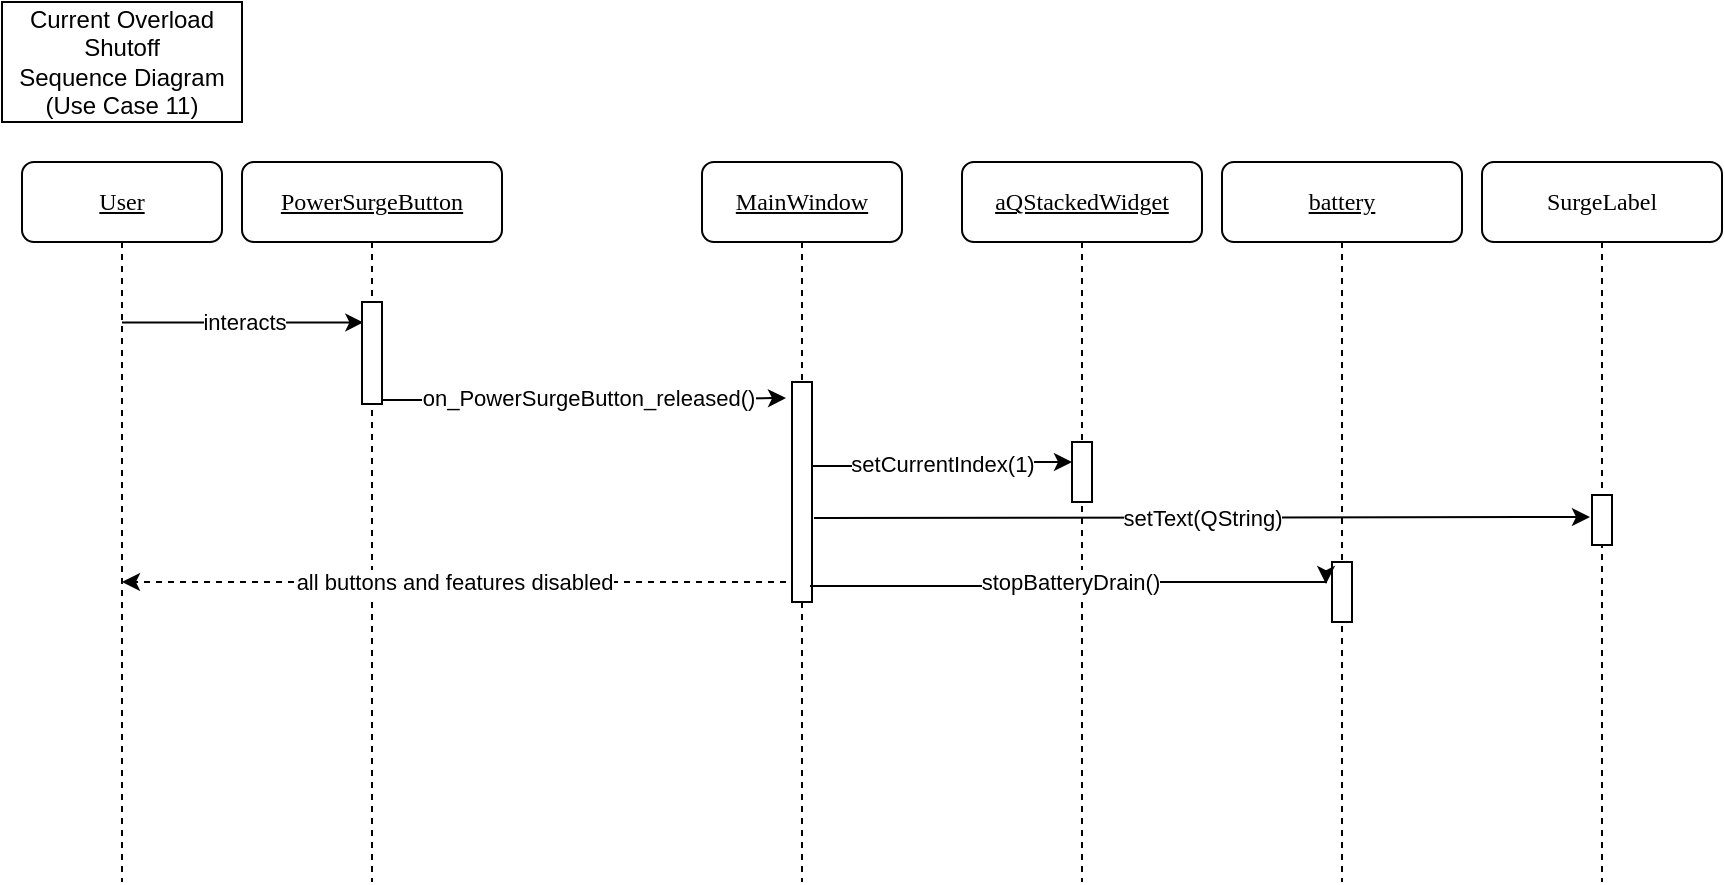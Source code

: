 <mxfile version="15.9.4" type="device"><diagram id="kgpKYQtTHZ0yAKxKKP6v" name="Page-1"><mxGraphModel dx="1422" dy="3580" grid="1" gridSize="10" guides="1" tooltips="1" connect="1" arrows="1" fold="1" page="1" pageScale="1" pageWidth="1000" pageHeight="700" math="0" shadow="0"><root><mxCell id="0"/><mxCell id="1" parent="0"/><mxCell id="MaykCHjrUj8FMXypL9Mm-1" value="&lt;u&gt;battery&lt;/u&gt;" style="shape=umlLifeline;perimeter=lifelinePerimeter;whiteSpace=wrap;html=1;container=1;collapsible=0;recursiveResize=0;outlineConnect=0;rounded=1;shadow=0;comic=0;labelBackgroundColor=none;strokeWidth=1;fontFamily=Verdana;fontSize=12;align=center;" vertex="1" parent="1"><mxGeometry x="670" y="-2620" width="120" height="360" as="geometry"/></mxCell><mxCell id="MaykCHjrUj8FMXypL9Mm-2" value="" style="html=1;points=[];perimeter=orthogonalPerimeter;rounded=0;shadow=0;comic=0;labelBackgroundColor=none;strokeWidth=1;fontFamily=Verdana;fontSize=12;align=center;" vertex="1" parent="MaykCHjrUj8FMXypL9Mm-1"><mxGeometry x="55" y="200" width="10" height="30" as="geometry"/></mxCell><mxCell id="MaykCHjrUj8FMXypL9Mm-4" value="&lt;u&gt;MainWindow&lt;/u&gt;" style="shape=umlLifeline;perimeter=lifelinePerimeter;whiteSpace=wrap;html=1;container=1;collapsible=0;recursiveResize=0;outlineConnect=0;rounded=1;shadow=0;comic=0;labelBackgroundColor=none;strokeWidth=1;fontFamily=Verdana;fontSize=12;align=center;" vertex="1" parent="1"><mxGeometry x="410" y="-2620" width="100" height="360" as="geometry"/></mxCell><mxCell id="MaykCHjrUj8FMXypL9Mm-14" value="setCurrentIndex(1)" style="edgeStyle=orthogonalEdgeStyle;rounded=0;orthogonalLoop=1;jettySize=auto;html=1;exitX=0.967;exitY=0.804;exitDx=0;exitDy=0;exitPerimeter=0;" edge="1" parent="MaykCHjrUj8FMXypL9Mm-4"><mxGeometry relative="1" as="geometry"><mxPoint x="55" y="152.004" as="sourcePoint"/><mxPoint x="185" y="150" as="targetPoint"/><Array as="points"><mxPoint x="120" y="152"/><mxPoint x="120" y="150"/></Array></mxGeometry></mxCell><mxCell id="MaykCHjrUj8FMXypL9Mm-20" value="" style="html=1;points=[];perimeter=orthogonalPerimeter;rounded=0;shadow=0;comic=0;labelBackgroundColor=none;strokeWidth=1;fontFamily=Verdana;fontSize=12;align=center;" vertex="1" parent="MaykCHjrUj8FMXypL9Mm-4"><mxGeometry x="45" y="110" width="10" height="110" as="geometry"/></mxCell><mxCell id="MaykCHjrUj8FMXypL9Mm-5" value="&lt;u&gt;aQStackedWidget&lt;/u&gt;" style="shape=umlLifeline;perimeter=lifelinePerimeter;whiteSpace=wrap;html=1;container=1;collapsible=0;recursiveResize=0;outlineConnect=0;rounded=1;shadow=0;comic=0;labelBackgroundColor=none;strokeWidth=1;fontFamily=Verdana;fontSize=12;align=center;" vertex="1" parent="1"><mxGeometry x="540" y="-2620" width="120" height="360" as="geometry"/></mxCell><mxCell id="MaykCHjrUj8FMXypL9Mm-6" value="" style="html=1;points=[];perimeter=orthogonalPerimeter;rounded=0;shadow=0;comic=0;labelBackgroundColor=none;strokeWidth=1;fontFamily=Verdana;fontSize=12;align=center;" vertex="1" parent="MaykCHjrUj8FMXypL9Mm-5"><mxGeometry x="55" y="140" width="10" height="30" as="geometry"/></mxCell><mxCell id="MaykCHjrUj8FMXypL9Mm-7" value="&lt;u&gt;User&lt;/u&gt;" style="shape=umlLifeline;perimeter=lifelinePerimeter;whiteSpace=wrap;html=1;container=1;collapsible=0;recursiveResize=0;outlineConnect=0;rounded=1;shadow=0;comic=0;labelBackgroundColor=none;strokeWidth=1;fontFamily=Verdana;fontSize=12;align=center;" vertex="1" parent="1"><mxGeometry x="70" y="-2620" width="100" height="360" as="geometry"/></mxCell><mxCell id="MaykCHjrUj8FMXypL9Mm-8" value="&lt;u&gt;PowerSurgeButton&lt;/u&gt;" style="shape=umlLifeline;perimeter=lifelinePerimeter;whiteSpace=wrap;html=1;container=1;collapsible=0;recursiveResize=0;outlineConnect=0;rounded=1;shadow=0;comic=0;labelBackgroundColor=none;strokeWidth=1;fontFamily=Verdana;fontSize=12;align=center;" vertex="1" parent="1"><mxGeometry x="180" y="-2620" width="130" height="360" as="geometry"/></mxCell><mxCell id="MaykCHjrUj8FMXypL9Mm-12" value="" style="html=1;points=[];perimeter=orthogonalPerimeter;rounded=0;shadow=0;comic=0;labelBackgroundColor=none;strokeWidth=1;fontFamily=Verdana;fontSize=12;align=center;" vertex="1" parent="MaykCHjrUj8FMXypL9Mm-8"><mxGeometry x="60.0" y="70" width="10" height="51" as="geometry"/></mxCell><mxCell id="MaykCHjrUj8FMXypL9Mm-13" value="on_PowerSurgeButton_released()" style="edgeStyle=orthogonalEdgeStyle;rounded=0;orthogonalLoop=1;jettySize=auto;html=1;entryX=-0.333;entryY=0.137;entryDx=0;entryDy=0;entryPerimeter=0;exitX=1;exitY=0.961;exitDx=0;exitDy=0;exitPerimeter=0;" edge="1" parent="MaykCHjrUj8FMXypL9Mm-8" source="MaykCHjrUj8FMXypL9Mm-12"><mxGeometry x="0.024" relative="1" as="geometry"><mxPoint x="80" y="118" as="sourcePoint"/><mxPoint x="272" y="117.987" as="targetPoint"/><mxPoint as="offset"/></mxGeometry></mxCell><mxCell id="MaykCHjrUj8FMXypL9Mm-15" value="interacts" style="endArrow=classic;html=1;rounded=0;entryX=0.067;entryY=0.2;entryDx=0;entryDy=0;entryPerimeter=0;" edge="1" parent="1" source="MaykCHjrUj8FMXypL9Mm-7" target="MaykCHjrUj8FMXypL9Mm-12"><mxGeometry width="50" height="50" relative="1" as="geometry"><mxPoint x="140" y="-2490" as="sourcePoint"/><mxPoint x="190" y="-2540" as="targetPoint"/></mxGeometry></mxCell><mxCell id="MaykCHjrUj8FMXypL9Mm-16" value="all buttons and features disabled" style="edgeStyle=orthogonalEdgeStyle;rounded=0;orthogonalLoop=1;jettySize=auto;html=1;dashed=1;" edge="1" parent="1"><mxGeometry relative="1" as="geometry"><mxPoint x="452" y="-2410" as="sourcePoint"/><mxPoint x="120" y="-2410" as="targetPoint"/><Array as="points"><mxPoint x="452" y="-2410"/><mxPoint x="120" y="-2410"/></Array></mxGeometry></mxCell><mxCell id="MaykCHjrUj8FMXypL9Mm-17" value="Current Overload Shutoff&lt;br&gt;Sequence Diagram&lt;br&gt;(Use Case 11)" style="rounded=0;whiteSpace=wrap;html=1;" vertex="1" parent="1"><mxGeometry x="60" y="-2700" width="120" height="60" as="geometry"/></mxCell><mxCell id="MaykCHjrUj8FMXypL9Mm-21" value="SurgeLabel" style="shape=umlLifeline;perimeter=lifelinePerimeter;whiteSpace=wrap;html=1;container=1;collapsible=0;recursiveResize=0;outlineConnect=0;rounded=1;shadow=0;comic=0;labelBackgroundColor=none;strokeWidth=1;fontFamily=Verdana;fontSize=12;align=center;" vertex="1" parent="1"><mxGeometry x="800" y="-2620" width="120" height="360" as="geometry"/></mxCell><mxCell id="MaykCHjrUj8FMXypL9Mm-22" value="" style="html=1;points=[];perimeter=orthogonalPerimeter;rounded=0;shadow=0;comic=0;labelBackgroundColor=none;strokeWidth=1;fontFamily=Verdana;fontSize=12;align=center;" vertex="1" parent="MaykCHjrUj8FMXypL9Mm-21"><mxGeometry x="55" y="166.5" width="10" height="25" as="geometry"/></mxCell><mxCell id="MaykCHjrUj8FMXypL9Mm-26" value="setText(QString)" style="edgeStyle=orthogonalEdgeStyle;rounded=0;orthogonalLoop=1;jettySize=auto;html=1;entryX=-0.1;entryY=0.44;entryDx=0;entryDy=0;entryPerimeter=0;exitX=1.1;exitY=0.618;exitDx=0;exitDy=0;exitPerimeter=0;" edge="1" parent="1" source="MaykCHjrUj8FMXypL9Mm-20" target="MaykCHjrUj8FMXypL9Mm-22"><mxGeometry relative="1" as="geometry"><mxPoint x="469" y="-2442" as="sourcePoint"/><mxPoint x="860" y="-2444" as="targetPoint"/><Array as="points"><mxPoint x="469" y="-2442"/></Array></mxGeometry></mxCell><mxCell id="MaykCHjrUj8FMXypL9Mm-28" value="stopBatteryDrain()" style="edgeStyle=orthogonalEdgeStyle;rounded=0;orthogonalLoop=1;jettySize=auto;html=1;exitX=0.9;exitY=0.927;exitDx=0;exitDy=0;exitPerimeter=0;entryX=-0.3;entryY=0.367;entryDx=0;entryDy=0;entryPerimeter=0;" edge="1" parent="1" source="MaykCHjrUj8FMXypL9Mm-20" target="MaykCHjrUj8FMXypL9Mm-2"><mxGeometry x="0.015" relative="1" as="geometry"><mxPoint x="505" y="-2407.996" as="sourcePoint"/><mxPoint x="635" y="-2410" as="targetPoint"/><Array as="points"><mxPoint x="570" y="-2408"/><mxPoint x="570" y="-2410"/></Array><mxPoint as="offset"/></mxGeometry></mxCell></root></mxGraphModel></diagram></mxfile>
